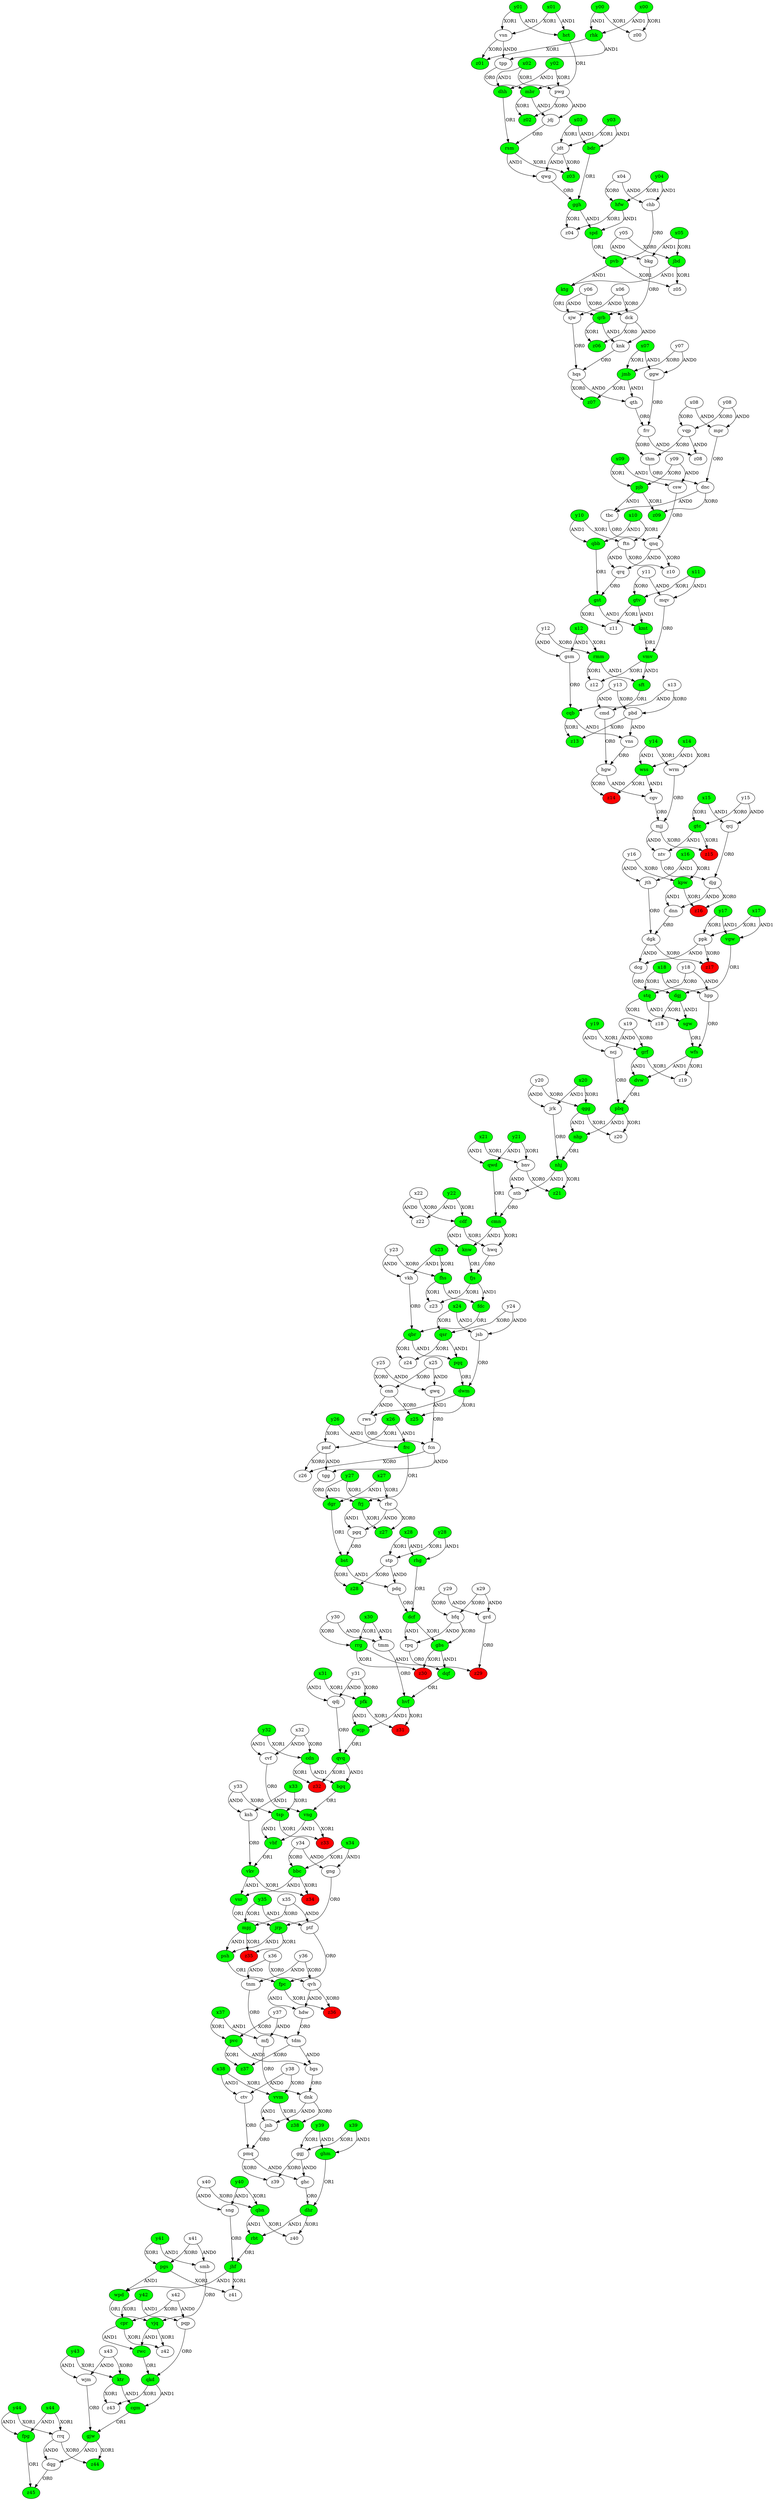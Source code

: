digraph "2024day24" {
	ktr -> cgm [label=AND1]
	qkd -> cgm [label=AND1]
	y41 -> smb [label=AND1]
	x41 -> smb [label=AND0]
	gst -> kmt [label=AND1]
	gtv -> kmt [label=AND1]
	y29 -> bfq [label=XOR0]
	x29 -> bfq [label=XOR0]
	hqs -> z07 [label=XOR0]
	jmb -> z07 [label=XOR1]
	x03 -> bdr [label=AND1]
	y03 -> bdr [label=AND1]
	gbs -> z30 [label=XOR1]
	rrg -> z30 [label=XOR1]
	gbs -> dqf [label=AND1]
	rrg -> dqf [label=AND1]
	pgs -> wpd [label=AND1]
	jhf -> wpd [label=AND1]
	rbr -> z27 [label=XOR0]
	frj -> z27 [label=XOR1]
	vsr -> jrp [label=OR1]
	gng -> jrp [label=OR0]
	knw -> fjs [label=OR1]
	hwq -> fjs [label=OR0]
	tsp -> vbf [label=AND1]
	vng -> vbf [label=AND1]
	fpg -> z45 [label=OR1]
	dqg -> z45 [label=OR0]
	wpd -> vjq [label=OR1]
	smb -> vjq [label=OR0]
	fcn -> z26 [label=XOR0]
	pmf -> z26 [label=XOR0]
	dqf -> hvf [label=OR1]
	tmm -> hvf [label=OR0]
	pmq -> ghc [label=AND0]
	ggj -> ghc [label=AND0]
	dgk -> dcg [label=AND0]
	ppk -> dcg [label=AND0]
	y22 -> z22 [label=AND1]
	x22 -> z22 [label=AND0]
	hqs -> qth [label=AND0]
	jmb -> qth [label=AND1]
	pmf -> tgg [label=AND0]
	fcn -> tgg [label=AND0]
	y28 -> rhg [label=AND1]
	x28 -> rhg [label=AND1]
	pvb -> z05 [label=XOR1]
	jbd -> z05 [label=XOR1]
	cqb -> z13 [label=XOR1]
	pbd -> z13 [label=XOR0]
	dcg -> dgj [label=OR0]
	vgw -> dgj [label=OR1]
	mpj -> psh [label=AND1]
	jrp -> psh [label=AND1]
	y39 -> ggj [label=XOR1]
	x39 -> ggj [label=XOR1]
	y38 -> vvm [label=XOR0]
	x38 -> vvm [label=XOR1]
	rrq -> dqg [label=AND0]
	gjw -> dqg [label=AND1]
	y23 -> vkh [label=AND0]
	x23 -> vkh [label=AND1]
	x41 -> pgs [label=XOR0]
	y41 -> pgs [label=XOR1]
	jsb -> dwm [label=OR0]
	pqq -> dwm [label=OR1]
	x15 -> qcj [label=AND1]
	y15 -> qcj [label=AND0]
	qnq -> qrq [label=AND0]
	ftn -> qrq [label=AND0]
	x30 -> rrg [label=XOR1]
	y30 -> rrg [label=XOR0]
	y12 -> rmm [label=XOR0]
	x12 -> rmm [label=XOR1]
	qnq -> z10 [label=XOR0]
	ftn -> z10 [label=XOR0]
	qwd -> cmn [label=OR1]
	ntb -> cmn [label=OR0]
	y01 -> hct [label=AND1]
	x01 -> hct [label=AND1]
	ncj -> pbq [label=OR0]
	dvw -> pbq [label=OR1]
	pdq -> dcf [label=OR0]
	rhg -> dcf [label=OR1]
	y13 -> cmd [label=AND0]
	x13 -> cmd [label=AND0]
	pvc -> bgs [label=AND1]
	tdm -> bgs [label=AND0]
	rws -> fcn [label=OR0]
	gwq -> fcn [label=OR0]
	x44 -> fpg [label=AND1]
	y44 -> fpg [label=AND1]
	wss -> cgv [label=AND1]
	hgw -> cgv [label=AND0]
	y04 -> chb [label=AND1]
	x04 -> chb [label=AND0]
	qbn -> z40 [label=XOR1]
	dhr -> z40 [label=XOR1]
	cpr -> z42 [label=XOR1]
	vjq -> z42 [label=XOR1]
	rhk -> tpp [label=AND1]
	vsn -> tpp [label=AND0]
	dwm -> z25 [label=XOR1]
	cnn -> z25 [label=XOR0]
	jrk -> nhj [label=OR0]
	nhp -> nhj [label=OR1]
	jnb -> pmq [label=OR0]
	ctv -> pmq [label=OR0]
	x42 -> pqp [label=AND0]
	y42 -> pqp [label=AND1]
	dck -> knk [label=AND0]
	qrb -> knk [label=AND1]
	vmv -> z12 [label=XOR1]
	rmm -> z12 [label=XOR1]
	vbf -> vkv [label=OR1]
	ksh -> vkv [label=OR0]
	y19 -> ncj [label=AND1]
	x19 -> ncj [label=AND0]
	qth -> frr [label=OR0]
	ggw -> frr [label=OR0]
	qbr -> z24 [label=XOR1]
	qsr -> z24 [label=XOR1]
	grf -> dvw [label=AND1]
	wfs -> dvw [label=AND1]
	csw -> qnq [label=OR0]
	tbc -> qnq [label=OR0]
	x31 -> qdj [label=AND1]
	y31 -> qdj [label=AND0]
	y20 -> qgg [label=XOR0]
	x20 -> qgg [label=XOR1]
	x32 -> cvf [label=AND0]
	y32 -> cvf [label=AND1]
	qbr -> pqq [label=AND1]
	qsr -> pqq [label=AND1]
	vvm -> jnb [label=AND1]
	dnk -> jnb [label=AND0]
	bst -> pdq [label=AND1]
	stp -> pdq [label=AND0]
	y38 -> ctv [label=AND0]
	x38 -> ctv [label=AND1]
	bfq -> gbs [label=XOR0]
	dcf -> gbs [label=XOR1]
	x12 -> gsm [label=AND1]
	y12 -> gsm [label=AND0]
	y24 -> qsr [label=XOR0]
	x24 -> qsr [label=XOR1]
	vqp -> z08 [label=AND0]
	frr -> z08 [label=AND0]
	y13 -> pbd [label=XOR0]
	x13 -> pbd [label=XOR0]
	jth -> dgk [label=OR0]
	dnn -> dgk [label=OR0]
	y05 -> jbd [label=XOR0]
	x05 -> jbd [label=XOR1]
	y00 -> rhk [label=AND1]
	x00 -> rhk [label=AND1]
	fhs -> z23 [label=XOR1]
	fjs -> z23 [label=XOR1]
	gtv -> z11 [label=XOR1]
	gst -> z11 [label=XOR1]
	y37 -> mfj [label=AND0]
	x37 -> mfj [label=AND1]
	y15 -> gtc [label=XOR0]
	x15 -> gtc [label=XOR1]
	y11 -> mqv [label=AND0]
	x11 -> mqv [label=AND1]
	bkg -> qrb [label=OR0]
	ktg -> qrb [label=OR1]
	y11 -> gtv [label=XOR0]
	x11 -> gtv [label=XOR1]
	x09 -> csw [label=AND1]
	y09 -> csw [label=AND0]
	dhr -> rbt [label=AND1]
	qbn -> rbt [label=AND1]
	vvm -> z38 [label=XOR1]
	dnk -> z38 [label=XOR0]
	cvf -> vng [label=OR0]
	bgq -> vng [label=OR1]
	hpp -> wfs [label=OR0]
	sgw -> wfs [label=OR1]
	djg -> z16 [label=XOR0]
	kpw -> z16 [label=XOR1]
	x16 -> kpw [label=XOR1]
	y16 -> kpw [label=XOR0]
	x27 -> dgr [label=AND1]
	y27 -> dgr [label=AND1]
	y25 -> gwq [label=AND0]
	x25 -> gwq [label=AND0]
	dgj -> sgw [label=AND1]
	stq -> sgw [label=AND1]
	tsp -> z33 [label=XOR1]
	vng -> z33 [label=XOR1]
	gsm -> cqb [label=OR0]
	sft -> cqb [label=OR1]
	kmt -> vmv [label=OR1]
	mqv -> vmv [label=OR0]
	qvh -> z36 [label=XOR0]
	fpc -> z36 [label=XOR1]
	ptf -> fpc [label=OR0]
	psh -> fpc [label=OR1]
	wjm -> gjw [label=OR0]
	cgm -> gjw [label=OR1]
	vkh -> qbr [label=OR0]
	fdc -> qbr [label=OR1]
	y33 -> tsp [label=XOR0]
	x33 -> tsp [label=XOR1]
	x19 -> grf [label=XOR0]
	y19 -> grf [label=XOR1]
	x44 -> rrq [label=XOR1]
	y44 -> rrq [label=XOR1]
	pwg -> jdj [label=AND0]
	mbr -> jdj [label=AND1]
	wrm -> mjj [label=OR0]
	cgv -> mjj [label=OR0]
	jrp -> z35 [label=XOR1]
	mpj -> z35 [label=XOR1]
	hvf -> z31 [label=XOR1]
	pfk -> z31 [label=XOR1]
	x42 -> cpr [label=XOR0]
	y42 -> cpr [label=XOR1]
	x22 -> cdf [label=XOR0]
	y22 -> cdf [label=XOR1]
	x30 -> tmm [label=AND1]
	y30 -> tmm [label=AND0]
	bnv -> z21 [label=XOR0]
	nhj -> z21 [label=XOR1]
	y43 -> wjm [label=AND1]
	x43 -> wjm [label=AND0]
	hfw -> z04 [label=XOR1]
	ggh -> z04 [label=XOR1]
	dnc -> z09 [label=XOR0]
	pjb -> z09 [label=XOR1]
	ppk -> z17 [label=XOR0]
	dgk -> z17 [label=XOR0]
	y28 -> stp [label=XOR1]
	x28 -> stp [label=XOR1]
	mjj -> z15 [label=XOR0]
	gtc -> z15 [label=XOR1]
	y18 -> hpp [label=AND0]
	x18 -> hpp [label=AND1]
	x06 -> sjw [label=AND0]
	y06 -> sjw [label=AND0]
	mpr -> dnc [label=OR0]
	thm -> dnc [label=OR0]
	mbr -> z02 [label=XOR1]
	pwg -> z02 [label=XOR0]
	y26 -> frc [label=AND1]
	x26 -> frc [label=AND1]
	frr -> thm [label=XOR0]
	vqp -> thm [label=XOR0]
	y02 -> pwg [label=XOR1]
	x02 -> pwg [label=XOR1]
	jhf -> z41 [label=XOR1]
	pgs -> z41 [label=XOR1]
	x00 -> z00 [label=XOR1]
	y00 -> z00 [label=XOR1]
	stq -> z18 [label=XOR1]
	dgj -> z18 [label=XOR1]
	cqb -> vns [label=AND1]
	pbd -> vns [label=AND0]
	x06 -> dck [label=XOR0]
	y06 -> dck [label=XOR0]
	qwg -> ggh [label=OR0]
	bdr -> ggh [label=OR1]
	x36 -> tnm [label=AND0]
	y36 -> tnm [label=AND0]
	x09 -> pjb [label=XOR1]
	y09 -> pjb [label=XOR0]
	hdw -> tdm [label=OR0]
	tnm -> tdm [label=OR0]
	vjq -> rwc [label=AND1]
	cpr -> rwc [label=AND1]
	y21 -> bnv [label=XOR1]
	x21 -> bnv [label=XOR1]
	rwc -> qkd [label=OR1]
	pqp -> qkd [label=OR0]
	qgg -> nhp [label=AND1]
	pbq -> nhp [label=AND1]
	y07 -> ggw [label=AND0]
	x07 -> ggw [label=AND1]
	hgw -> z14 [label=XOR0]
	wss -> z14 [label=XOR1]
	y25 -> cnn [label=XOR0]
	x25 -> cnn [label=XOR0]
	tdm -> z37 [label=XOR0]
	pvc -> z37 [label=XOR1]
	jdt -> qwg [label=AND0]
	rsm -> qwg [label=AND1]
	y05 -> bkg [label=AND0]
	x05 -> bkg [label=AND1]
	dhh -> rsm [label=OR1]
	jdj -> rsm [label=OR0]
	djg -> dnn [label=AND0]
	kpw -> dnn [label=AND1]
	qgg -> z20 [label=XOR1]
	pbq -> z20 [label=XOR1]
	gtc -> ntv [label=AND1]
	mjj -> ntv [label=AND0]
	tgg -> frj [label=OR0]
	frc -> frj [label=OR1]
	y16 -> jth [label=AND0]
	x16 -> jth [label=AND1]
	y23 -> fhs [label=XOR0]
	x23 -> fhs [label=XOR1]
	x24 -> jsb [label=AND1]
	y24 -> jsb [label=AND0]
	pgq -> bst [label=OR0]
	dgr -> bst [label=OR1]
	x14 -> wss [label=AND1]
	y14 -> wss [label=AND1]
	rbt -> jhf [label=OR1]
	sng -> jhf [label=OR0]
	y10 -> qbb [label=AND1]
	x10 -> qbb [label=AND1]
	rsm -> z03 [label=XOR1]
	jdt -> z03 [label=XOR0]
	y31 -> pfk [label=XOR0]
	x31 -> pfk [label=XOR1]
	vkv -> vsr [label=AND1]
	bbc -> vsr [label=AND1]
	y01 -> vsn [label=XOR1]
	x01 -> vsn [label=XOR1]
	tpp -> mbr [label=OR0]
	hct -> mbr [label=OR1]
	qvq -> bgq [label=AND1]
	cdn -> bgq [label=AND1]
	y32 -> cdn [label=XOR1]
	x32 -> cdn [label=XOR0]
	x21 -> qwd [label=AND1]
	y21 -> qwd [label=AND1]
	y04 -> hfw [label=XOR1]
	x04 -> hfw [label=XOR0]
	y17 -> ppk [label=XOR1]
	x17 -> ppk [label=XOR1]
	bfq -> rpq [label=AND0]
	dcf -> rpq [label=AND1]
	ggh -> spd [label=AND1]
	hfw -> spd [label=AND1]
	x03 -> jdt [label=XOR1]
	y03 -> jdt [label=XOR1]
	jbd -> ktg [label=AND1]
	pvb -> ktg [label=AND1]
	x18 -> stq [label=XOR1]
	y18 -> stq [label=XOR0]
	x34 -> gng [label=AND1]
	y34 -> gng [label=AND0]
	y40 -> sng [label=AND1]
	x40 -> sng [label=AND0]
	x33 -> ksh [label=AND1]
	y33 -> ksh [label=AND0]
	qrb -> z06 [label=XOR1]
	dck -> z06 [label=XOR0]
	x26 -> pmf [label=XOR1]
	y26 -> pmf [label=XOR1]
	vsn -> z01 [label=XOR0]
	rhk -> z01 [label=XOR1]
	frj -> pgq [label=AND1]
	rbr -> pgq [label=AND0]
	x08 -> mpr [label=AND0]
	y08 -> mpr [label=AND0]
	cdf -> knw [label=AND1]
	cmn -> knw [label=AND1]
	wjp -> qvq [label=OR1]
	qdj -> qvq [label=OR0]
	fjs -> fdc [label=AND1]
	fhs -> fdc [label=AND1]
	x07 -> jmb [label=XOR1]
	y07 -> jmb [label=XOR0]
	qvh -> hdw [label=AND0]
	fpc -> hdw [label=AND1]
	x34 -> bbc [label=XOR1]
	y34 -> bbc [label=XOR0]
	ghm -> dhr [label=OR1]
	ghc -> dhr [label=OR0]
	rmm -> sft [label=AND1]
	vmv -> sft [label=AND1]
	ktr -> z43 [label=XOR1]
	qkd -> z43 [label=XOR1]
	knk -> hqs [label=OR0]
	sjw -> hqs [label=OR0]
	y40 -> qbn [label=XOR1]
	x40 -> qbn [label=XOR0]
	bgs -> dnk [label=OR0]
	mfj -> dnk [label=OR0]
	pmq -> z39 [label=XOR0]
	ggj -> z39 [label=XOR0]
	qrq -> gst [label=OR0]
	qbb -> gst [label=OR1]
	y35 -> mpj [label=XOR1]
	x35 -> mpj [label=XOR0]
	rrq -> z44 [label=XOR0]
	gjw -> z44 [label=XOR1]
	vkv -> z34 [label=XOR1]
	bbc -> z34 [label=XOR1]
	y43 -> ktr [label=XOR1]
	x43 -> ktr [label=XOR0]
	qcj -> djg [label=OR0]
	ntv -> djg [label=OR0]
	wfs -> z19 [label=XOR1]
	grf -> z19 [label=XOR1]
	x10 -> ftn [label=XOR1]
	y10 -> ftn [label=XOR1]
	chb -> pvb [label=OR0]
	spd -> pvb [label=OR1]
	x27 -> rbr [label=XOR1]
	y27 -> rbr [label=XOR1]
	y02 -> dhh [label=AND1]
	x02 -> dhh [label=AND1]
	qvq -> z32 [label=XOR1]
	cdn -> z32 [label=XOR1]
	bst -> z28 [label=XOR1]
	stp -> z28 [label=XOR0]
	x14 -> wrm [label=XOR1]
	y14 -> wrm [label=XOR1]
	y17 -> vgw [label=AND1]
	x17 -> vgw [label=AND1]
	x36 -> qvh [label=XOR0]
	y36 -> qvh [label=XOR0]
	x20 -> jrk [label=AND1]
	y20 -> jrk [label=AND0]
	x35 -> ptf [label=AND0]
	y35 -> ptf [label=AND1]
	bnv -> ntb [label=AND0]
	nhj -> ntb [label=AND1]
	cnn -> rws [label=AND0]
	dwm -> rws [label=AND1]
	cmn -> hwq [label=XOR1]
	cdf -> hwq [label=XOR1]
	pjb -> tbc [label=AND1]
	dnc -> tbc [label=AND0]
	x39 -> ghm [label=AND1]
	y39 -> ghm [label=AND1]
	x08 -> vqp [label=XOR0]
	y08 -> vqp [label=XOR0]
	cmd -> hgw [label=OR0]
	vns -> hgw [label=OR0]
	grd -> z29 [label=OR0]
	rpq -> z29 [label=OR0]
	y29 -> grd [label=AND0]
	x29 -> grd [label=AND0]
	y37 -> pvc [label=XOR0]
	x37 -> pvc [label=XOR1]
	hvf -> wjp [label=AND1]
	pfk -> wjp [label=AND1]
	x00 [label=x00 fillcolor=green style=filled]
	x01 [label=x01 fillcolor=green style=filled]
	x02 [label=x02 fillcolor=green style=filled]
	x03 [label=x03 fillcolor=green style=filled]
	x05 [label=x05 fillcolor=green style=filled]
	x07 [label=x07 fillcolor=green style=filled]
	x09 [label=x09 fillcolor=green style=filled]
	x10 [label=x10 fillcolor=green style=filled]
	x11 [label=x11 fillcolor=green style=filled]
	x12 [label=x12 fillcolor=green style=filled]
	x14 [label=x14 fillcolor=green style=filled]
	x15 [label=x15 fillcolor=green style=filled]
	x16 [label=x16 fillcolor=green style=filled]
	x17 [label=x17 fillcolor=green style=filled]
	x18 [label=x18 fillcolor=green style=filled]
	x20 [label=x20 fillcolor=green style=filled]
	x21 [label=x21 fillcolor=green style=filled]
	x23 [label=x23 fillcolor=green style=filled]
	x24 [label=x24 fillcolor=green style=filled]
	x26 [label=x26 fillcolor=green style=filled]
	x27 [label=x27 fillcolor=green style=filled]
	x28 [label=x28 fillcolor=green style=filled]
	x30 [label=x30 fillcolor=green style=filled]
	x31 [label=x31 fillcolor=green style=filled]
	x33 [label=x33 fillcolor=green style=filled]
	x34 [label=x34 fillcolor=green style=filled]
	x37 [label=x37 fillcolor=green style=filled]
	x38 [label=x38 fillcolor=green style=filled]
	x39 [label=x39 fillcolor=green style=filled]
	x44 [label=x44 fillcolor=green style=filled]
	y00 [label=y00 fillcolor=green style=filled]
	y01 [label=y01 fillcolor=green style=filled]
	y02 [label=y02 fillcolor=green style=filled]
	y03 [label=y03 fillcolor=green style=filled]
	y04 [label=y04 fillcolor=green style=filled]
	y10 [label=y10 fillcolor=green style=filled]
	y14 [label=y14 fillcolor=green style=filled]
	y17 [label=y17 fillcolor=green style=filled]
	y19 [label=y19 fillcolor=green style=filled]
	y21 [label=y21 fillcolor=green style=filled]
	y22 [label=y22 fillcolor=green style=filled]
	y26 [label=y26 fillcolor=green style=filled]
	y27 [label=y27 fillcolor=green style=filled]
	y28 [label=y28 fillcolor=green style=filled]
	y32 [label=y32 fillcolor=green style=filled]
	y35 [label=y35 fillcolor=green style=filled]
	y39 [label=y39 fillcolor=green style=filled]
	y40 [label=y40 fillcolor=green style=filled]
	y41 [label=y41 fillcolor=green style=filled]
	y42 [label=y42 fillcolor=green style=filled]
	y43 [label=y43 fillcolor=green style=filled]
	y44 [label=y44 fillcolor=green style=filled]
	bdr [label=bdr fillcolor=green style=filled]
	rhg [label=rhg fillcolor=green style=filled]
	vvm [label=vvm fillcolor=green style=filled]
	pgs [label=pgs fillcolor=green style=filled]
	rrg [label=rrg fillcolor=green style=filled]
	rmm [label=rmm fillcolor=green style=filled]
	hct [label=hct fillcolor=green style=filled]
	fpg [label=fpg fillcolor=green style=filled]
	qgg [label=qgg fillcolor=green style=filled]
	qsr [label=qsr fillcolor=green style=filled]
	jbd [label=jbd fillcolor=green style=filled]
	rhk [label=rhk fillcolor=green style=filled]
	gtc [label=gtc fillcolor=green style=filled]
	gtv [label=gtv fillcolor=green style=filled]
	kpw [label=kpw fillcolor=green style=filled]
	dgr [label=dgr fillcolor=green style=filled]
	tsp [label=tsp fillcolor=green style=filled]
	grf [label=grf fillcolor=green style=filled]
	cpr [label=cpr fillcolor=green style=filled]
	cdf [label=cdf fillcolor=green style=filled]
	frc [label=frc fillcolor=green style=filled]
	pjb [label=pjb fillcolor=green style=filled]
	fhs [label=fhs fillcolor=green style=filled]
	wss [label=wss fillcolor=green style=filled]
	qbb [label=qbb fillcolor=green style=filled]
	pfk [label=pfk fillcolor=green style=filled]
	cdn [label=cdn fillcolor=green style=filled]
	qwd [label=qwd fillcolor=green style=filled]
	hfw [label=hfw fillcolor=green style=filled]
	stq [label=stq fillcolor=green style=filled]
	z01 [label=z01 fillcolor=green style=filled]
	jmb [label=jmb fillcolor=green style=filled]
	bbc [label=bbc fillcolor=green style=filled]
	qbn [label=qbn fillcolor=green style=filled]
	mpj [label=mpj fillcolor=green style=filled]
	ktr [label=ktr fillcolor=green style=filled]
	dhh [label=dhh fillcolor=green style=filled]
	vgw [label=vgw fillcolor=green style=filled]
	ghm [label=ghm fillcolor=green style=filled]
	pvc [label=pvc fillcolor=green style=filled]
	mbr [label=mbr fillcolor=green style=filled]
	z02 [label=z02 fillcolor=green style=filled]
	rsm [label=rsm fillcolor=green style=filled]
	z03 [label=z03 fillcolor=green style=filled]
	ggh [label=ggh fillcolor=green style=filled]
	spd [label=spd fillcolor=green style=filled]
	pvb [label=pvb fillcolor=green style=filled]
	ktg [label=ktg fillcolor=green style=filled]
	qrb [label=qrb fillcolor=green style=filled]
	z06 [label=z06 fillcolor=green style=filled]
	z07 [label=z07 fillcolor=green style=filled]
	z09 [label=z09 fillcolor=green style=filled]
	gst [label=gst fillcolor=green style=filled]
	kmt [label=kmt fillcolor=green style=filled]
	vmv [label=vmv fillcolor=green style=filled]
	sft [label=sft fillcolor=green style=filled]
	cqb [label=cqb fillcolor=green style=filled]
	z13 [label=z13 fillcolor=green style=filled]
	z15 [label=z15 fillcolor=green style=filled]
	z14 [label=z14 fillcolor=green style=filled]
	z16 [label=z16 fillcolor=green style=filled]
	dgj [label=dgj fillcolor=green style=filled]
	sgw [label=sgw fillcolor=green style=filled]
	wfs [label=wfs fillcolor=green style=filled]
	dvw [label=dvw fillcolor=green style=filled]
	pbq [label=pbq fillcolor=green style=filled]
	nhp [label=nhp fillcolor=green style=filled]
	nhj [label=nhj fillcolor=green style=filled]
	z21 [label=z21 fillcolor=green style=filled]
	cmn [label=cmn fillcolor=green style=filled]
	knw [label=knw fillcolor=green style=filled]
	fjs [label=fjs fillcolor=green style=filled]
	fdc [label=fdc fillcolor=green style=filled]
	qbr [label=qbr fillcolor=green style=filled]
	pqq [label=pqq fillcolor=green style=filled]
	dwm [label=dwm fillcolor=green style=filled]
	z25 [label=z25 fillcolor=green style=filled]
	frj [label=frj fillcolor=green style=filled]
	z27 [label=z27 fillcolor=green style=filled]
	bst [label=bst fillcolor=green style=filled]
	z28 [label=z28 fillcolor=green style=filled]
	dcf [label=dcf fillcolor=green style=filled]
	gbs [label=gbs fillcolor=green style=filled]
	dqf [label=dqf fillcolor=green style=filled]
	hvf [label=hvf fillcolor=green style=filled]
	wjp [label=wjp fillcolor=green style=filled]
	qvq [label=qvq fillcolor=green style=filled]
	bgq [label=bgq fillcolor=green style=filled]
	vng [label=vng fillcolor=green style=filled]
	vbf [label=vbf fillcolor=green style=filled]
	vkv [label=vkv fillcolor=green style=filled]
	vsr [label=vsr fillcolor=green style=filled]
	jrp [label=jrp fillcolor=green style=filled]
	psh [label=psh fillcolor=green style=filled]
	fpc [label=fpc fillcolor=green style=filled]
	z36 [label=z36 fillcolor=green style=filled]
	z37 [label=z37 fillcolor=green style=filled]
	z38 [label=z38 fillcolor=green style=filled]
	dhr [label=dhr fillcolor=green style=filled]
	rbt [label=rbt fillcolor=green style=filled]
	jhf [label=jhf fillcolor=green style=filled]
	wpd [label=wpd fillcolor=green style=filled]
	vjq [label=vjq fillcolor=green style=filled]
	rwc [label=rwc fillcolor=green style=filled]
	qkd [label=qkd fillcolor=green style=filled]
	cgm [label=cgm fillcolor=green style=filled]
	gjw [label=gjw fillcolor=green style=filled]
	z44 [label=z44 fillcolor=green style=filled]
	z45 [label=z45 fillcolor=green style=filled]
	z36 [label=z36 fillcolor=red style=filled]
	z35 [label=z35 fillcolor=red style=filled]
	z34 [label=z34 fillcolor=red style=filled]
	z33 [label=z33 fillcolor=red style=filled]
	z32 [label=z32 fillcolor=red style=filled]
	z31 [label=z31 fillcolor=red style=filled]
	z30 [label=z30 fillcolor=red style=filled]
	z29 [label=z29 fillcolor=red style=filled]
	z17 [label=z17 fillcolor=red style=filled]
	z16 [label=z16 fillcolor=red style=filled]
	z15 [label=z15 fillcolor=red style=filled]
	z14 [label=z14 fillcolor=red style=filled]
}
